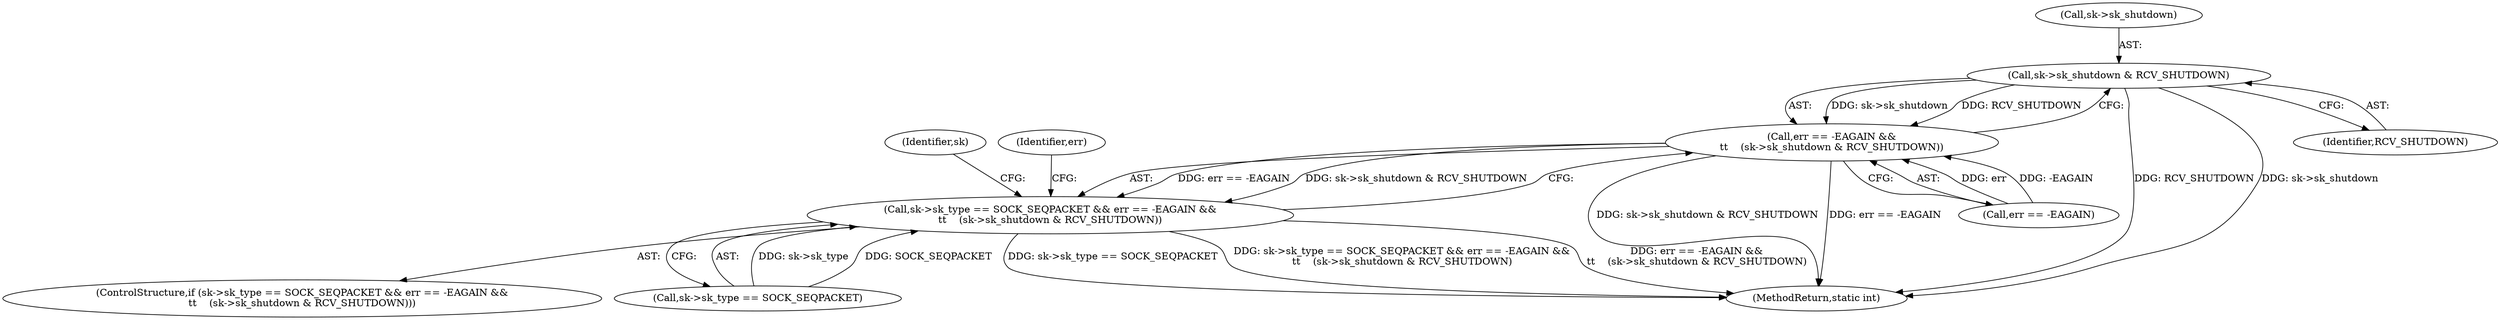 digraph "0_linux_f3d3342602f8bcbf37d7c46641cb9bca7618eb1c_35@pointer" {
"1000196" [label="(Call,sk->sk_shutdown & RCV_SHUTDOWN)"];
"1000191" [label="(Call,err == -EAGAIN &&\n\t\t    (sk->sk_shutdown & RCV_SHUTDOWN))"];
"1000185" [label="(Call,sk->sk_type == SOCK_SEQPACKET && err == -EAGAIN &&\n\t\t    (sk->sk_shutdown & RCV_SHUTDOWN))"];
"1000186" [label="(Call,sk->sk_type == SOCK_SEQPACKET)"];
"1000205" [label="(Identifier,sk)"];
"1000184" [label="(ControlStructure,if (sk->sk_type == SOCK_SEQPACKET && err == -EAGAIN &&\n\t\t    (sk->sk_shutdown & RCV_SHUTDOWN)))"];
"1000196" [label="(Call,sk->sk_shutdown & RCV_SHUTDOWN)"];
"1000388" [label="(MethodReturn,static int)"];
"1000185" [label="(Call,sk->sk_type == SOCK_SEQPACKET && err == -EAGAIN &&\n\t\t    (sk->sk_shutdown & RCV_SHUTDOWN))"];
"1000192" [label="(Call,err == -EAGAIN)"];
"1000191" [label="(Call,err == -EAGAIN &&\n\t\t    (sk->sk_shutdown & RCV_SHUTDOWN))"];
"1000202" [label="(Identifier,err)"];
"1000197" [label="(Call,sk->sk_shutdown)"];
"1000200" [label="(Identifier,RCV_SHUTDOWN)"];
"1000196" -> "1000191"  [label="AST: "];
"1000196" -> "1000200"  [label="CFG: "];
"1000197" -> "1000196"  [label="AST: "];
"1000200" -> "1000196"  [label="AST: "];
"1000191" -> "1000196"  [label="CFG: "];
"1000196" -> "1000388"  [label="DDG: RCV_SHUTDOWN"];
"1000196" -> "1000388"  [label="DDG: sk->sk_shutdown"];
"1000196" -> "1000191"  [label="DDG: sk->sk_shutdown"];
"1000196" -> "1000191"  [label="DDG: RCV_SHUTDOWN"];
"1000191" -> "1000185"  [label="AST: "];
"1000191" -> "1000192"  [label="CFG: "];
"1000192" -> "1000191"  [label="AST: "];
"1000185" -> "1000191"  [label="CFG: "];
"1000191" -> "1000388"  [label="DDG: sk->sk_shutdown & RCV_SHUTDOWN"];
"1000191" -> "1000388"  [label="DDG: err == -EAGAIN"];
"1000191" -> "1000185"  [label="DDG: err == -EAGAIN"];
"1000191" -> "1000185"  [label="DDG: sk->sk_shutdown & RCV_SHUTDOWN"];
"1000192" -> "1000191"  [label="DDG: err"];
"1000192" -> "1000191"  [label="DDG: -EAGAIN"];
"1000185" -> "1000184"  [label="AST: "];
"1000185" -> "1000186"  [label="CFG: "];
"1000186" -> "1000185"  [label="AST: "];
"1000202" -> "1000185"  [label="CFG: "];
"1000205" -> "1000185"  [label="CFG: "];
"1000185" -> "1000388"  [label="DDG: sk->sk_type == SOCK_SEQPACKET"];
"1000185" -> "1000388"  [label="DDG: sk->sk_type == SOCK_SEQPACKET && err == -EAGAIN &&\n\t\t    (sk->sk_shutdown & RCV_SHUTDOWN)"];
"1000185" -> "1000388"  [label="DDG: err == -EAGAIN &&\n\t\t    (sk->sk_shutdown & RCV_SHUTDOWN)"];
"1000186" -> "1000185"  [label="DDG: sk->sk_type"];
"1000186" -> "1000185"  [label="DDG: SOCK_SEQPACKET"];
}

